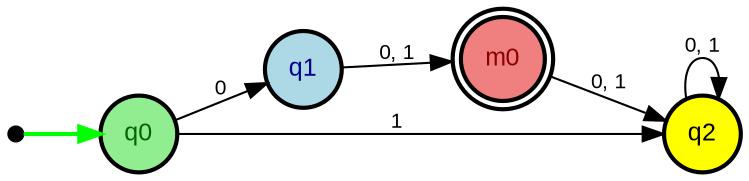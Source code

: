 digraph Automaton {
rankdir=LR;
bgcolor=white;
node [fontname="Arial", fontsize=12];
edge [fontname="Arial", fontsize=10];

__start__ [shape=point, width=0.1, height=0.1];
m0 [shape=doublecircle, style=filled, fillcolor="lightcoral", fontcolor="darkred", penwidth=2];
q0 [shape=circle, style=filled, fillcolor="lightgreen", fontcolor="darkgreen", penwidth=2];
q1 [shape=circle, style=filled, fillcolor="lightblue", fontcolor="darkblue", penwidth=2];
q2 [shape=circle, style=filled, fillcolor="yellow", fontcolor="black", penwidth=2];
__start__ -> q0 [penwidth=2, color=green];

q1 -> m0 [label="0, 1", color=black];
q2 -> q2 [label="0, 1", color=black];
m0 -> q2 [label="0, 1", color=black];
q0 -> q1 [label="0", color=black];
q0 -> q2 [label="1", color=black];
}